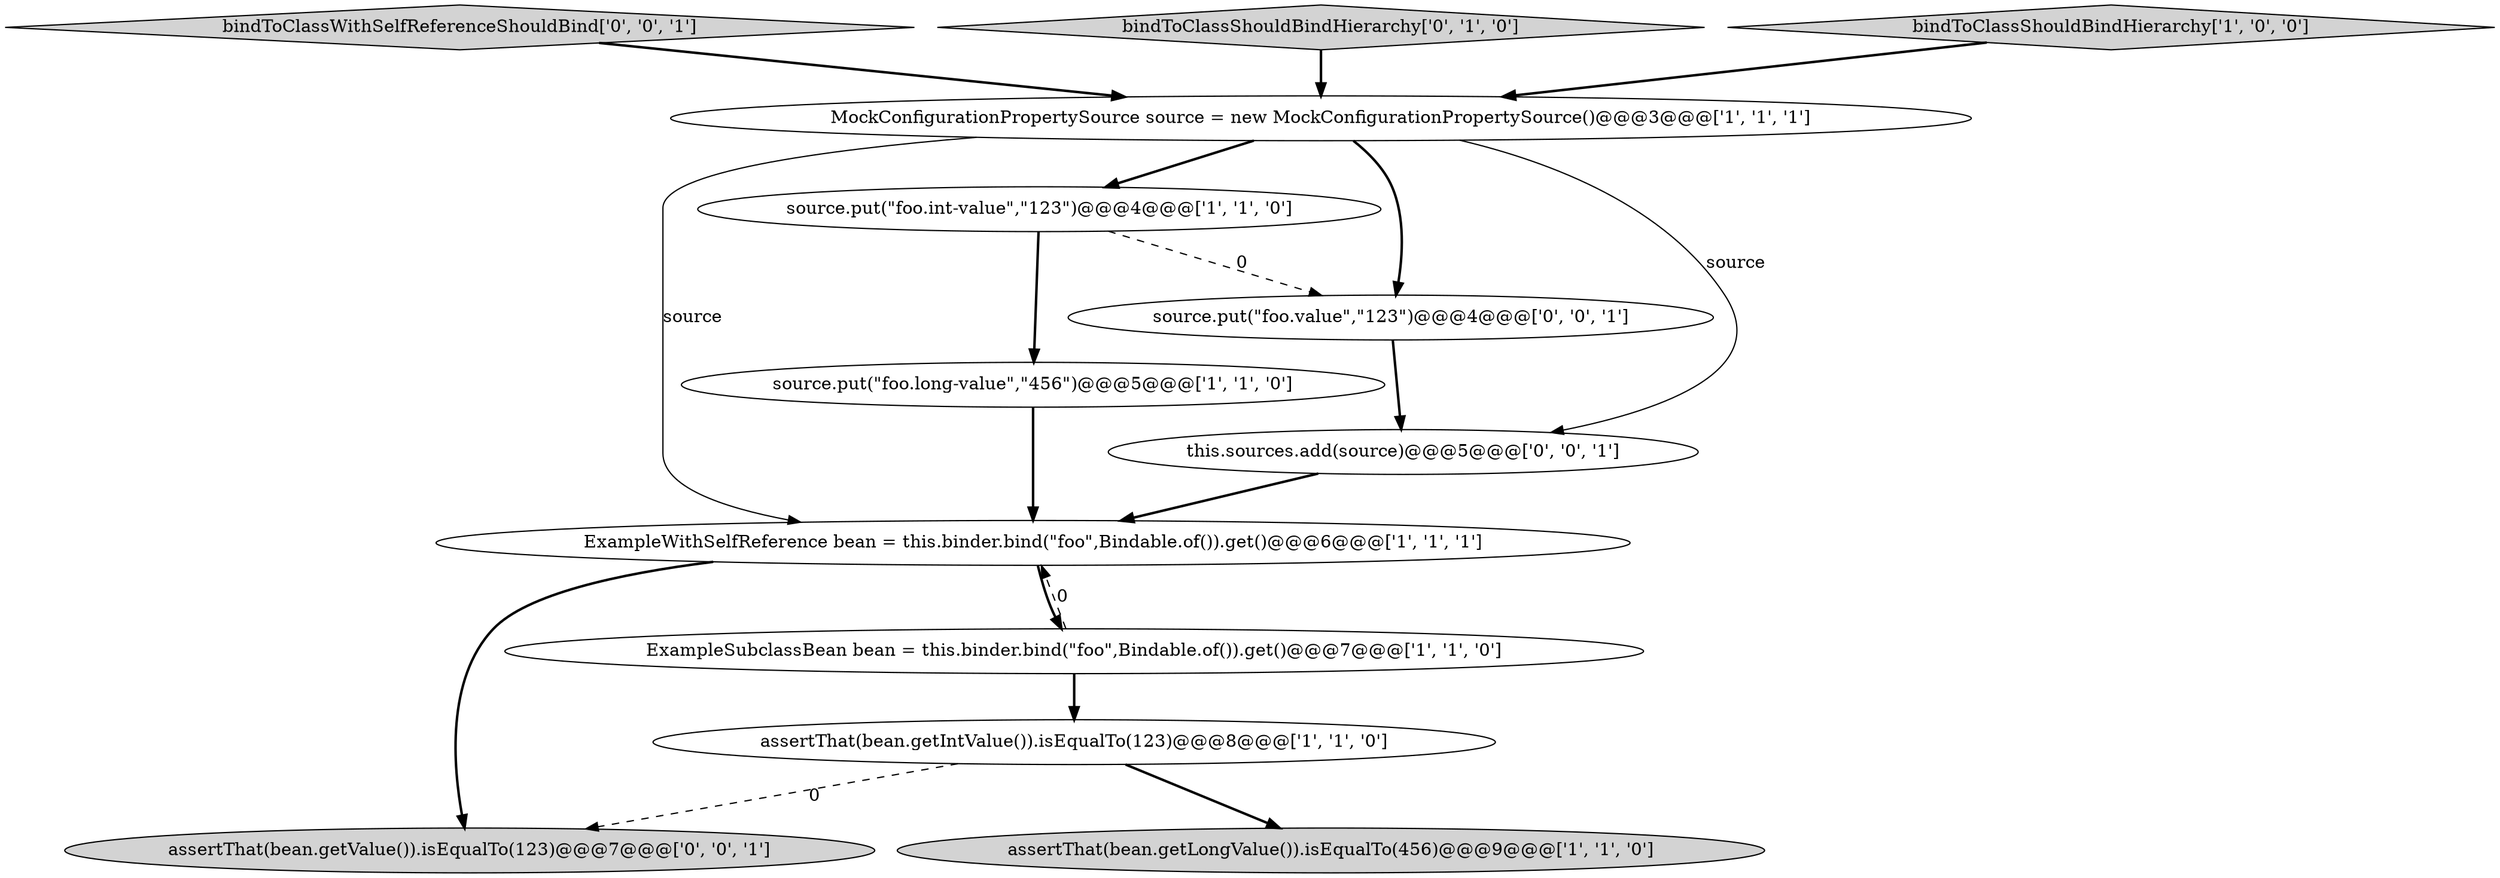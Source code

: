 digraph {
5 [style = filled, label = "MockConfigurationPropertySource source = new MockConfigurationPropertySource()@@@3@@@['1', '1', '1']", fillcolor = white, shape = ellipse image = "AAA0AAABBB1BBB"];
9 [style = filled, label = "bindToClassWithSelfReferenceShouldBind['0', '0', '1']", fillcolor = lightgray, shape = diamond image = "AAA0AAABBB3BBB"];
12 [style = filled, label = "assertThat(bean.getValue()).isEqualTo(123)@@@7@@@['0', '0', '1']", fillcolor = lightgray, shape = ellipse image = "AAA0AAABBB3BBB"];
6 [style = filled, label = "source.put(\"foo.long-value\",\"456\")@@@5@@@['1', '1', '0']", fillcolor = white, shape = ellipse image = "AAA0AAABBB1BBB"];
1 [style = filled, label = "ExampleWithSelfReference bean = this.binder.bind(\"foo\",Bindable.of()).get()@@@6@@@['1', '1', '1']", fillcolor = white, shape = ellipse image = "AAA0AAABBB1BBB"];
3 [style = filled, label = "ExampleSubclassBean bean = this.binder.bind(\"foo\",Bindable.of()).get()@@@7@@@['1', '1', '0']", fillcolor = white, shape = ellipse image = "AAA0AAABBB1BBB"];
4 [style = filled, label = "assertThat(bean.getLongValue()).isEqualTo(456)@@@9@@@['1', '1', '0']", fillcolor = lightgray, shape = ellipse image = "AAA0AAABBB1BBB"];
0 [style = filled, label = "source.put(\"foo.int-value\",\"123\")@@@4@@@['1', '1', '0']", fillcolor = white, shape = ellipse image = "AAA0AAABBB1BBB"];
8 [style = filled, label = "bindToClassShouldBindHierarchy['0', '1', '0']", fillcolor = lightgray, shape = diamond image = "AAA0AAABBB2BBB"];
10 [style = filled, label = "source.put(\"foo.value\",\"123\")@@@4@@@['0', '0', '1']", fillcolor = white, shape = ellipse image = "AAA0AAABBB3BBB"];
7 [style = filled, label = "bindToClassShouldBindHierarchy['1', '0', '0']", fillcolor = lightgray, shape = diamond image = "AAA0AAABBB1BBB"];
2 [style = filled, label = "assertThat(bean.getIntValue()).isEqualTo(123)@@@8@@@['1', '1', '0']", fillcolor = white, shape = ellipse image = "AAA0AAABBB1BBB"];
11 [style = filled, label = "this.sources.add(source)@@@5@@@['0', '0', '1']", fillcolor = white, shape = ellipse image = "AAA0AAABBB3BBB"];
1->3 [style = bold, label=""];
9->5 [style = bold, label=""];
6->1 [style = bold, label=""];
5->10 [style = bold, label=""];
2->12 [style = dashed, label="0"];
7->5 [style = bold, label=""];
5->1 [style = solid, label="source"];
3->2 [style = bold, label=""];
5->0 [style = bold, label=""];
8->5 [style = bold, label=""];
0->6 [style = bold, label=""];
2->4 [style = bold, label=""];
11->1 [style = bold, label=""];
5->11 [style = solid, label="source"];
3->1 [style = dashed, label="0"];
0->10 [style = dashed, label="0"];
1->12 [style = bold, label=""];
10->11 [style = bold, label=""];
}
